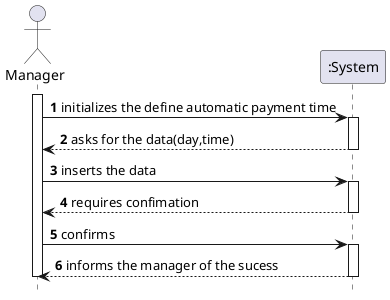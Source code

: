 @startuml
hide footbox
autonumber
actor "Manager" as MAN

participant ":System" as SIST

activate MAN
    MAN -> SIST : initializes the define automatic payment time
    activate SIST
        SIST --> MAN : asks for the data(day,time)
    deactivate SIST
    MAN -> SIST : inserts the data
    activate SIST
        SIST --> MAN : requires confimation
    deactivate SIST
    MAN -> SIST : confirms
    activate SIST
        SIST --> MAN : informs the manager of the sucess
    deactivate SIST
deactivate MAN
@enduml
